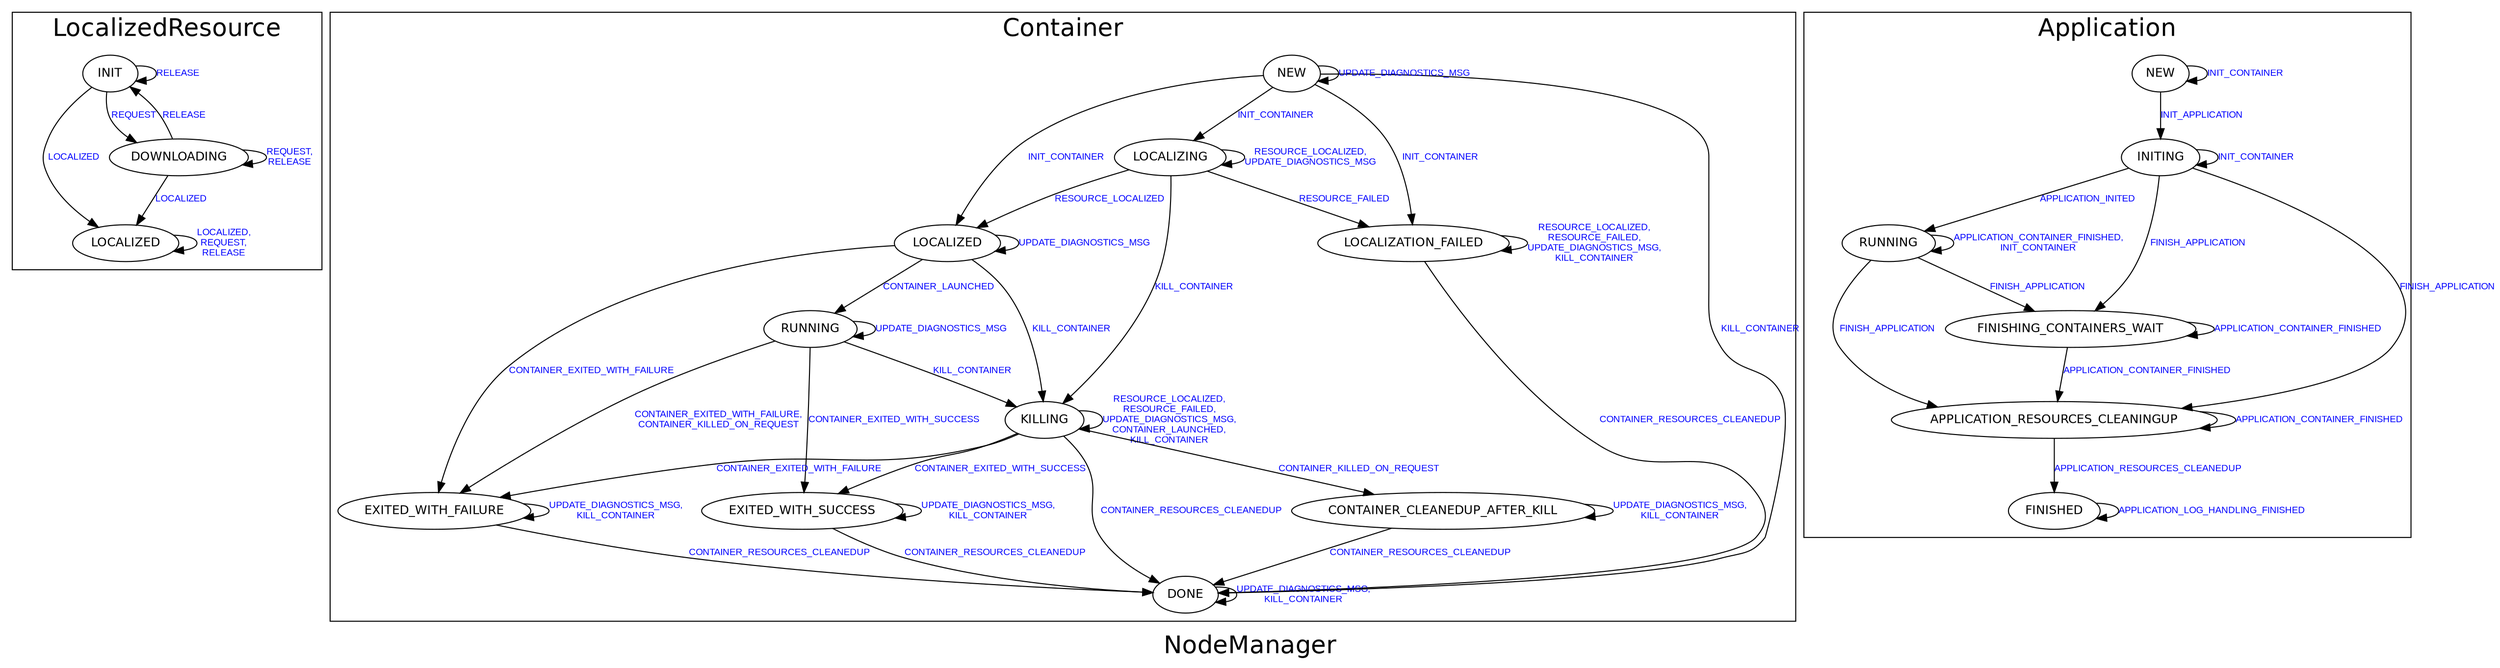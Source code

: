 digraph NodeManager {
graph [ label="NodeManager", fontsize=24, fontname=Helvetica];
node [fontsize=12, fontname=Helvetica];
edge [fontsize=9, fontcolor=blue, fontname=Arial];
subgraph cluster_LocalizedResource {
label="LocalizedResource"
  "LocalizedResource.LOCALIZED" [ label = LOCALIZED ];
  "LocalizedResource.LOCALIZED" -> "LocalizedResource.LOCALIZED" [ label = "LOCALIZED,\nREQUEST,\nRELEASE" ];
  "LocalizedResource.INIT" [ label = INIT ];
  "LocalizedResource.INIT" -> "LocalizedResource.LOCALIZED" [ label = "LOCALIZED" ];
  "LocalizedResource.INIT" -> "LocalizedResource.DOWNLOADING" [ label = "REQUEST" ];
  "LocalizedResource.INIT" -> "LocalizedResource.INIT" [ label = "RELEASE" ];
  "LocalizedResource.DOWNLOADING" [ label = DOWNLOADING ];
  "LocalizedResource.DOWNLOADING" -> "LocalizedResource.LOCALIZED" [ label = "LOCALIZED" ];
  "LocalizedResource.DOWNLOADING" -> "LocalizedResource.DOWNLOADING" [ label = "REQUEST,\nRELEASE" ];
  "LocalizedResource.DOWNLOADING" -> "LocalizedResource.INIT" [ label = "RELEASE" ];
}

subgraph cluster_Container {
label="Container"
  "Container.LOCALIZED" [ label = LOCALIZED ];
  "Container.LOCALIZED" -> "Container.EXITED_WITH_FAILURE" [ label = "CONTAINER_EXITED_WITH_FAILURE" ];
  "Container.LOCALIZED" -> "Container.LOCALIZED" [ label = "UPDATE_DIAGNOSTICS_MSG" ];
  "Container.LOCALIZED" -> "Container.RUNNING" [ label = "CONTAINER_LAUNCHED" ];
  "Container.LOCALIZED" -> "Container.KILLING" [ label = "KILL_CONTAINER" ];
  "Container.RUNNING" [ label = RUNNING ];
  "Container.RUNNING" -> "Container.EXITED_WITH_FAILURE" [ label = "CONTAINER_EXITED_WITH_FAILURE,\nCONTAINER_KILLED_ON_REQUEST" ];
  "Container.RUNNING" -> "Container.EXITED_WITH_SUCCESS" [ label = "CONTAINER_EXITED_WITH_SUCCESS" ];
  "Container.RUNNING" -> "Container.RUNNING" [ label = "UPDATE_DIAGNOSTICS_MSG" ];
  "Container.RUNNING" -> "Container.KILLING" [ label = "KILL_CONTAINER" ];
  "Container.LOCALIZING" [ label = LOCALIZING ];
  "Container.LOCALIZING" -> "Container.LOCALIZING" [ label = "RESOURCE_LOCALIZED,\nUPDATE_DIAGNOSTICS_MSG" ];
  "Container.LOCALIZING" -> "Container.LOCALIZED" [ label = "RESOURCE_LOCALIZED" ];
  "Container.LOCALIZING" -> "Container.LOCALIZATION_FAILED" [ label = "RESOURCE_FAILED" ];
  "Container.LOCALIZING" -> "Container.KILLING" [ label = "KILL_CONTAINER" ];
  "Container.EXITED_WITH_SUCCESS" [ label = EXITED_WITH_SUCCESS ];
  "Container.EXITED_WITH_SUCCESS" -> "Container.EXITED_WITH_SUCCESS" [ label = "UPDATE_DIAGNOSTICS_MSG,\nKILL_CONTAINER" ];
  "Container.EXITED_WITH_SUCCESS" -> "Container.DONE" [ label = "CONTAINER_RESOURCES_CLEANEDUP" ];
  "Container.EXITED_WITH_FAILURE" [ label = EXITED_WITH_FAILURE ];
  "Container.EXITED_WITH_FAILURE" -> "Container.EXITED_WITH_FAILURE" [ label = "UPDATE_DIAGNOSTICS_MSG,\nKILL_CONTAINER" ];
  "Container.EXITED_WITH_FAILURE" -> "Container.DONE" [ label = "CONTAINER_RESOURCES_CLEANEDUP" ];
  "Container.CONTAINER_CLEANEDUP_AFTER_KILL" [ label = CONTAINER_CLEANEDUP_AFTER_KILL ];
  "Container.CONTAINER_CLEANEDUP_AFTER_KILL" -> "Container.CONTAINER_CLEANEDUP_AFTER_KILL" [ label = "UPDATE_DIAGNOSTICS_MSG,\nKILL_CONTAINER" ];
  "Container.CONTAINER_CLEANEDUP_AFTER_KILL" -> "Container.DONE" [ label = "CONTAINER_RESOURCES_CLEANEDUP" ];
  "Container.LOCALIZATION_FAILED" [ label = LOCALIZATION_FAILED ];
  "Container.LOCALIZATION_FAILED" -> "Container.LOCALIZATION_FAILED" [ label = "RESOURCE_LOCALIZED,\nRESOURCE_FAILED,\nUPDATE_DIAGNOSTICS_MSG,\nKILL_CONTAINER" ];
  "Container.LOCALIZATION_FAILED" -> "Container.DONE" [ label = "CONTAINER_RESOURCES_CLEANEDUP" ];
  "Container.NEW" [ label = NEW ];
  "Container.NEW" -> "Container.NEW" [ label = "UPDATE_DIAGNOSTICS_MSG" ];
  "Container.NEW" -> "Container.LOCALIZING" [ label = "INIT_CONTAINER" ];
  "Container.NEW" -> "Container.LOCALIZATION_FAILED" [ label = "INIT_CONTAINER" ];
  "Container.NEW" -> "Container.LOCALIZED" [ label = "INIT_CONTAINER" ];
  "Container.NEW" -> "Container.DONE" [ label = "KILL_CONTAINER" ];
  "Container.DONE" [ label = DONE ];
  "Container.DONE" -> "Container.DONE" [ label = "UPDATE_DIAGNOSTICS_MSG,\nKILL_CONTAINER" ];
  "Container.KILLING" [ label = KILLING ];
  "Container.KILLING" -> "Container.EXITED_WITH_FAILURE" [ label = "CONTAINER_EXITED_WITH_FAILURE" ];
  "Container.KILLING" -> "Container.EXITED_WITH_SUCCESS" [ label = "CONTAINER_EXITED_WITH_SUCCESS" ];
  "Container.KILLING" -> "Container.KILLING" [ label = "RESOURCE_LOCALIZED,\nRESOURCE_FAILED,\nUPDATE_DIAGNOSTICS_MSG,\nCONTAINER_LAUNCHED,\nKILL_CONTAINER" ];
  "Container.KILLING" -> "Container.DONE" [ label = "CONTAINER_RESOURCES_CLEANEDUP" ];
  "Container.KILLING" -> "Container.CONTAINER_CLEANEDUP_AFTER_KILL" [ label = "CONTAINER_KILLED_ON_REQUEST" ];
}

subgraph cluster_Application {
label="Application"
  "Application.RUNNING" [ label = RUNNING ];
  "Application.RUNNING" -> "Application.RUNNING" [ label = "APPLICATION_CONTAINER_FINISHED,\nINIT_CONTAINER" ];
  "Application.RUNNING" -> "Application.FINISHING_CONTAINERS_WAIT" [ label = "FINISH_APPLICATION" ];
  "Application.RUNNING" -> "Application.APPLICATION_RESOURCES_CLEANINGUP" [ label = "FINISH_APPLICATION" ];
  "Application.FINISHED" [ label = FINISHED ];
  "Application.FINISHED" -> "Application.FINISHED" [ label = "APPLICATION_LOG_HANDLING_FINISHED" ];
  "Application.FINISHING_CONTAINERS_WAIT" [ label = FINISHING_CONTAINERS_WAIT ];
  "Application.FINISHING_CONTAINERS_WAIT" -> "Application.FINISHING_CONTAINERS_WAIT" [ label = "APPLICATION_CONTAINER_FINISHED" ];
  "Application.FINISHING_CONTAINERS_WAIT" -> "Application.APPLICATION_RESOURCES_CLEANINGUP" [ label = "APPLICATION_CONTAINER_FINISHED" ];
  "Application.APPLICATION_RESOURCES_CLEANINGUP" [ label = APPLICATION_RESOURCES_CLEANINGUP ];
  "Application.APPLICATION_RESOURCES_CLEANINGUP" -> "Application.APPLICATION_RESOURCES_CLEANINGUP" [ label = "APPLICATION_CONTAINER_FINISHED" ];
  "Application.APPLICATION_RESOURCES_CLEANINGUP" -> "Application.FINISHED" [ label = "APPLICATION_RESOURCES_CLEANEDUP" ];
  "Application.INITING" [ label = INITING ];
  "Application.INITING" -> "Application.INITING" [ label = "INIT_CONTAINER" ];
  "Application.INITING" -> "Application.FINISHING_CONTAINERS_WAIT" [ label = "FINISH_APPLICATION" ];
  "Application.INITING" -> "Application.APPLICATION_RESOURCES_CLEANINGUP" [ label = "FINISH_APPLICATION" ];
  "Application.INITING" -> "Application.RUNNING" [ label = "APPLICATION_INITED" ];
  "Application.NEW" [ label = NEW ];
  "Application.NEW" -> "Application.NEW" [ label = "INIT_CONTAINER" ];
  "Application.NEW" -> "Application.INITING" [ label = "INIT_APPLICATION" ];
}

}
